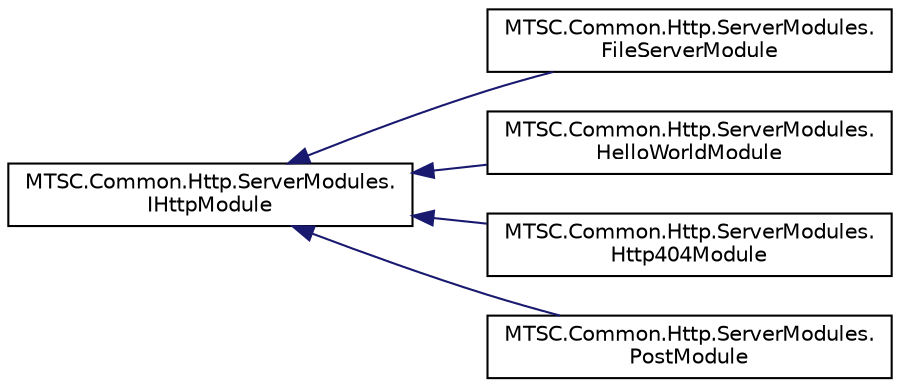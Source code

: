 digraph "Graphical Class Hierarchy"
{
 // LATEX_PDF_SIZE
  edge [fontname="Helvetica",fontsize="10",labelfontname="Helvetica",labelfontsize="10"];
  node [fontname="Helvetica",fontsize="10",shape=record];
  rankdir="LR";
  Node0 [label="MTSC.Common.Http.ServerModules.\lIHttpModule",height=0.2,width=0.4,color="black", fillcolor="white", style="filled",URL="$d8/da0/interface_m_t_s_c_1_1_common_1_1_http_1_1_server_modules_1_1_i_http_module.html",tooltip="Interface for Http modules used by the server http handler."];
  Node0 -> Node1 [dir="back",color="midnightblue",fontsize="10",style="solid",fontname="Helvetica"];
  Node1 [label="MTSC.Common.Http.ServerModules.\lFileServerModule",height=0.2,width=0.4,color="black", fillcolor="white", style="filled",URL="$d8/d56/class_m_t_s_c_1_1_common_1_1_http_1_1_server_modules_1_1_file_server_module.html",tooltip=" "];
  Node0 -> Node2 [dir="back",color="midnightblue",fontsize="10",style="solid",fontname="Helvetica"];
  Node2 [label="MTSC.Common.Http.ServerModules.\lHelloWorldModule",height=0.2,width=0.4,color="black", fillcolor="white", style="filled",URL="$d6/d98/class_m_t_s_c_1_1_common_1_1_http_1_1_server_modules_1_1_hello_world_module.html",tooltip=" "];
  Node0 -> Node3 [dir="back",color="midnightblue",fontsize="10",style="solid",fontname="Helvetica"];
  Node3 [label="MTSC.Common.Http.ServerModules.\lHttp404Module",height=0.2,width=0.4,color="black", fillcolor="white", style="filled",URL="$dc/dd3/class_m_t_s_c_1_1_common_1_1_http_1_1_server_modules_1_1_http404_module.html",tooltip="Simple module that returns status code 404."];
  Node0 -> Node4 [dir="back",color="midnightblue",fontsize="10",style="solid",fontname="Helvetica"];
  Node4 [label="MTSC.Common.Http.ServerModules.\lPostModule",height=0.2,width=0.4,color="black", fillcolor="white", style="filled",URL="$d0/d69/class_m_t_s_c_1_1_common_1_1_http_1_1_server_modules_1_1_post_module.html",tooltip=" "];
}
